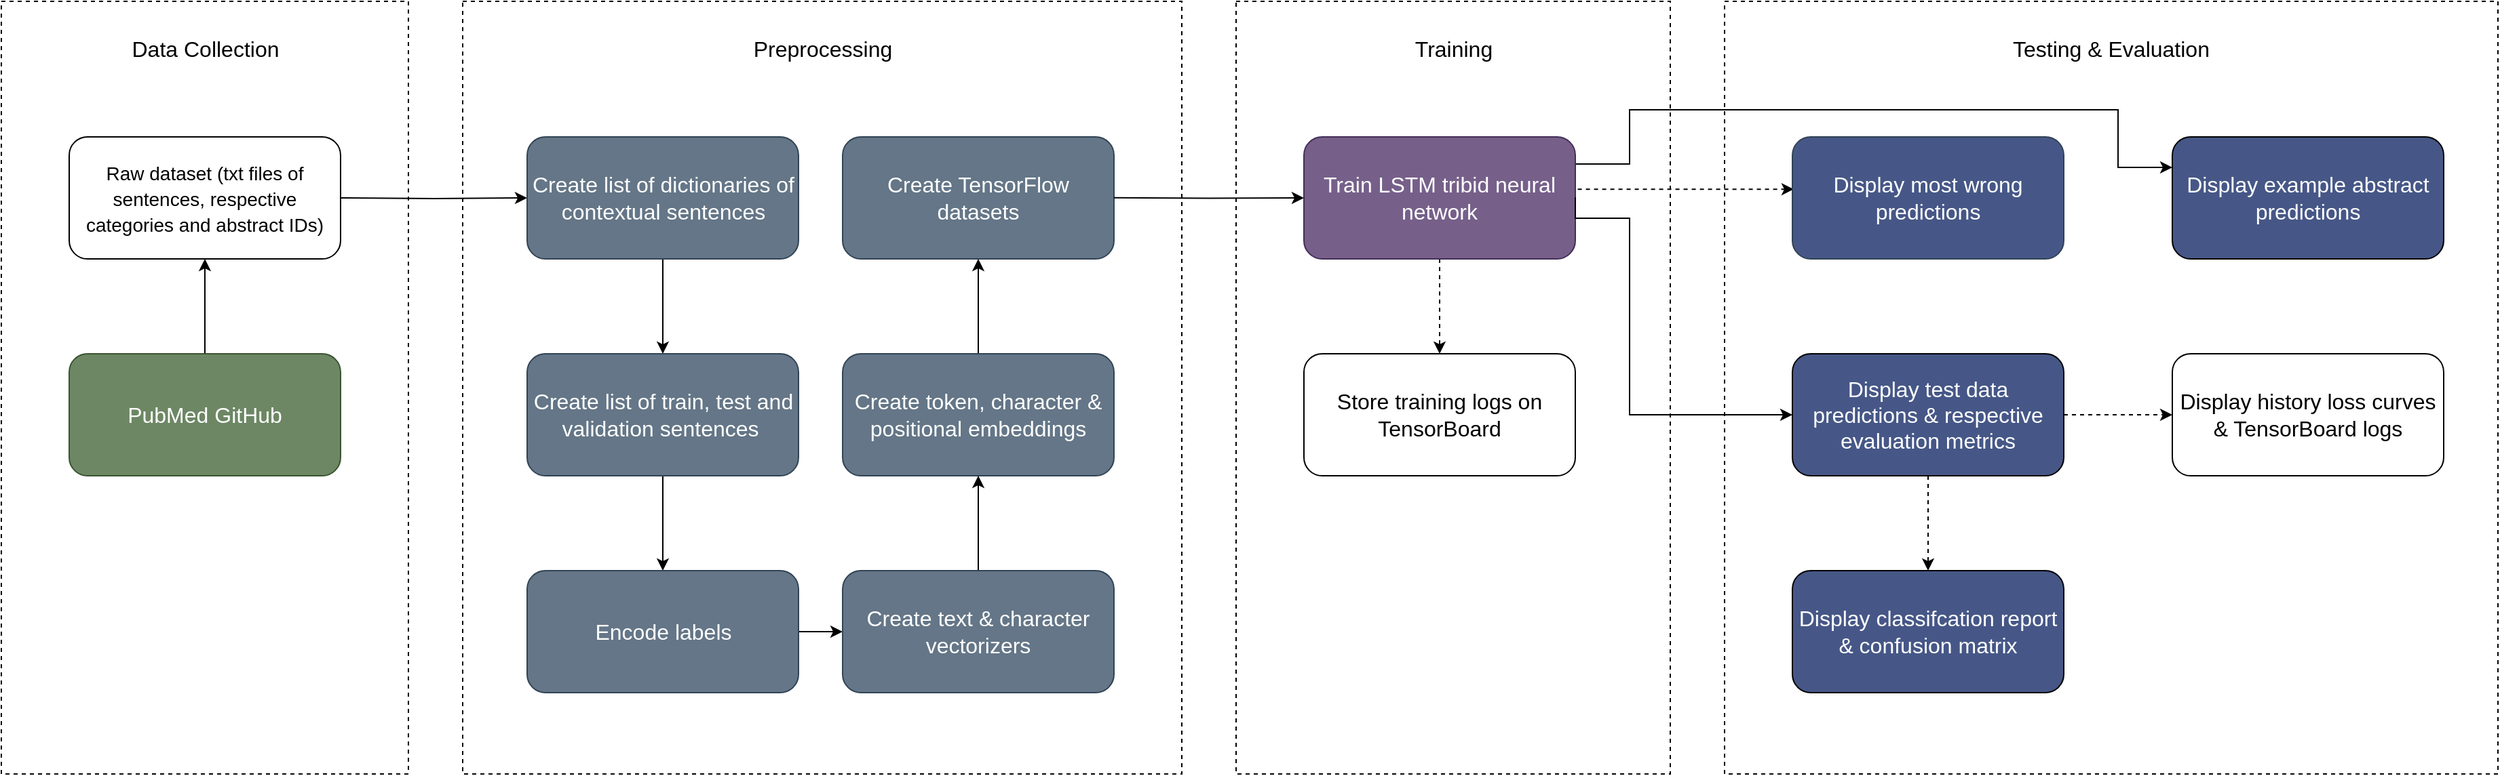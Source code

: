 <mxfile version="20.3.0" type="device"><diagram id="GwXJFoenjYr63GUCS37S" name="Page-1"><mxGraphModel dx="280" dy="519" grid="1" gridSize="10" guides="1" tooltips="1" connect="1" arrows="1" fold="1" page="1" pageScale="1" pageWidth="850" pageHeight="1100" math="0" shadow="0"><root><mxCell id="0"/><mxCell id="1" parent="0"/><mxCell id="N_rcBl9KFRwWSutVJVqL-61" value="" style="rounded=0;whiteSpace=wrap;html=1;dashed=1;fontSize=16;fillColor=default;" vertex="1" parent="1"><mxGeometry x="1350" y="200" width="570" height="570" as="geometry"/></mxCell><mxCell id="N_rcBl9KFRwWSutVJVqL-60" value="" style="rounded=0;whiteSpace=wrap;html=1;dashed=1;fontSize=16;fillColor=default;" vertex="1" parent="1"><mxGeometry x="990" y="200" width="320" height="570" as="geometry"/></mxCell><mxCell id="N_rcBl9KFRwWSutVJVqL-59" value="" style="rounded=0;whiteSpace=wrap;html=1;dashed=1;fontSize=16;fillColor=default;" vertex="1" parent="1"><mxGeometry x="420" y="200" width="530" height="570" as="geometry"/></mxCell><mxCell id="N_rcBl9KFRwWSutVJVqL-58" value="" style="rounded=0;whiteSpace=wrap;html=1;dashed=1;fontSize=16;fillColor=default;" vertex="1" parent="1"><mxGeometry x="80" y="200" width="300" height="570" as="geometry"/></mxCell><mxCell id="N_rcBl9KFRwWSutVJVqL-21" style="edgeStyle=orthogonalEdgeStyle;rounded=0;orthogonalLoop=1;jettySize=auto;html=1;exitX=1;exitY=0.5;exitDx=0;exitDy=0;entryX=0;entryY=0.5;entryDx=0;entryDy=0;fontSize=16;" edge="1" parent="1" target="N_rcBl9KFRwWSutVJVqL-12"><mxGeometry relative="1" as="geometry"><mxPoint x="330" y="345" as="sourcePoint"/></mxGeometry></mxCell><mxCell id="N_rcBl9KFRwWSutVJVqL-10" value="" style="edgeStyle=orthogonalEdgeStyle;rounded=0;orthogonalLoop=1;jettySize=auto;html=1;" edge="1" parent="1" source="N_rcBl9KFRwWSutVJVqL-6"><mxGeometry relative="1" as="geometry"><mxPoint x="230" y="390" as="targetPoint"/></mxGeometry></mxCell><mxCell id="N_rcBl9KFRwWSutVJVqL-6" value="&lt;font style=&quot;font-size: 16px;&quot;&gt;PubMed GitHub&lt;/font&gt;" style="rounded=1;whiteSpace=wrap;html=1;fillColor=#6d8764;fontColor=#ffffff;strokeColor=#3A5431;" vertex="1" parent="1"><mxGeometry x="130" y="460" width="200" height="90" as="geometry"/></mxCell><mxCell id="N_rcBl9KFRwWSutVJVqL-8" value="Data Collection" style="text;html=1;strokeColor=none;fillColor=none;align=center;verticalAlign=middle;whiteSpace=wrap;rounded=0;fontSize=16;" vertex="1" parent="1"><mxGeometry x="162.5" y="220" width="135" height="30" as="geometry"/></mxCell><mxCell id="N_rcBl9KFRwWSutVJVqL-11" value="Preprocessing" style="text;html=1;strokeColor=none;fillColor=none;align=center;verticalAlign=middle;whiteSpace=wrap;rounded=0;fontSize=16;" vertex="1" parent="1"><mxGeometry x="617.5" y="220" width="135" height="30" as="geometry"/></mxCell><mxCell id="N_rcBl9KFRwWSutVJVqL-24" value="" style="edgeStyle=orthogonalEdgeStyle;rounded=0;orthogonalLoop=1;jettySize=auto;html=1;fontSize=16;" edge="1" parent="1" source="N_rcBl9KFRwWSutVJVqL-12" target="N_rcBl9KFRwWSutVJVqL-13"><mxGeometry relative="1" as="geometry"/></mxCell><mxCell id="N_rcBl9KFRwWSutVJVqL-12" value="&lt;font style=&quot;font-size: 16px;&quot;&gt;Create list of dictionaries of contextual&amp;nbsp;&lt;/font&gt;&lt;span style=&quot;font-size: 16px;&quot;&gt;sentences&lt;/span&gt;" style="rounded=1;whiteSpace=wrap;html=1;fillColor=#647687;fontColor=#ffffff;strokeColor=#314354;" vertex="1" parent="1"><mxGeometry x="467.5" y="300" width="200" height="90" as="geometry"/></mxCell><mxCell id="N_rcBl9KFRwWSutVJVqL-25" value="" style="edgeStyle=orthogonalEdgeStyle;rounded=0;orthogonalLoop=1;jettySize=auto;html=1;fontSize=16;" edge="1" parent="1" source="N_rcBl9KFRwWSutVJVqL-13" target="N_rcBl9KFRwWSutVJVqL-14"><mxGeometry relative="1" as="geometry"/></mxCell><mxCell id="N_rcBl9KFRwWSutVJVqL-13" value="&lt;span style=&quot;font-size: 16px;&quot;&gt;Create list of train, test and validation sentences&amp;nbsp;&lt;/span&gt;" style="rounded=1;whiteSpace=wrap;html=1;fillColor=#647687;fontColor=#ffffff;strokeColor=#314354;" vertex="1" parent="1"><mxGeometry x="467.5" y="460" width="200" height="90" as="geometry"/></mxCell><mxCell id="N_rcBl9KFRwWSutVJVqL-26" value="" style="edgeStyle=orthogonalEdgeStyle;rounded=0;orthogonalLoop=1;jettySize=auto;html=1;fontSize=16;" edge="1" parent="1" source="N_rcBl9KFRwWSutVJVqL-14" target="N_rcBl9KFRwWSutVJVqL-17"><mxGeometry relative="1" as="geometry"/></mxCell><mxCell id="N_rcBl9KFRwWSutVJVqL-14" value="&lt;span style=&quot;font-size: 16px;&quot;&gt;Encode labels&lt;/span&gt;" style="rounded=1;whiteSpace=wrap;html=1;fillColor=#647687;fontColor=#ffffff;strokeColor=#314354;" vertex="1" parent="1"><mxGeometry x="467.5" y="620" width="200" height="90" as="geometry"/></mxCell><mxCell id="N_rcBl9KFRwWSutVJVqL-15" value="&lt;span style=&quot;font-size: 16px;&quot;&gt;Create TensorFlow datasets&lt;/span&gt;" style="rounded=1;whiteSpace=wrap;html=1;fillColor=#647687;fontColor=#ffffff;strokeColor=#314354;" vertex="1" parent="1"><mxGeometry x="700" y="300" width="200" height="90" as="geometry"/></mxCell><mxCell id="N_rcBl9KFRwWSutVJVqL-28" value="" style="edgeStyle=orthogonalEdgeStyle;rounded=0;orthogonalLoop=1;jettySize=auto;html=1;fontSize=16;" edge="1" parent="1" source="N_rcBl9KFRwWSutVJVqL-16" target="N_rcBl9KFRwWSutVJVqL-15"><mxGeometry relative="1" as="geometry"/></mxCell><mxCell id="N_rcBl9KFRwWSutVJVqL-16" value="&lt;span style=&quot;font-size: 16px;&quot;&gt;Create token, character &amp;amp; positional embeddings&lt;/span&gt;" style="rounded=1;whiteSpace=wrap;html=1;fillColor=#647687;fontColor=#ffffff;strokeColor=#314354;" vertex="1" parent="1"><mxGeometry x="700" y="460" width="200" height="90" as="geometry"/></mxCell><mxCell id="N_rcBl9KFRwWSutVJVqL-27" value="" style="edgeStyle=orthogonalEdgeStyle;rounded=0;orthogonalLoop=1;jettySize=auto;html=1;fontSize=16;" edge="1" parent="1" source="N_rcBl9KFRwWSutVJVqL-17" target="N_rcBl9KFRwWSutVJVqL-16"><mxGeometry relative="1" as="geometry"/></mxCell><mxCell id="N_rcBl9KFRwWSutVJVqL-17" value="&lt;span style=&quot;font-size: 16px;&quot;&gt;Create text &amp;amp; character vectorizers&lt;/span&gt;" style="rounded=1;whiteSpace=wrap;html=1;fillColor=#647687;fontColor=#ffffff;strokeColor=#314354;" vertex="1" parent="1"><mxGeometry x="700" y="620" width="200" height="90" as="geometry"/></mxCell><mxCell id="N_rcBl9KFRwWSutVJVqL-29" value="Training" style="text;html=1;strokeColor=none;fillColor=none;align=center;verticalAlign=middle;whiteSpace=wrap;rounded=0;fontSize=16;" vertex="1" parent="1"><mxGeometry x="1082.5" y="220" width="135" height="30" as="geometry"/></mxCell><mxCell id="N_rcBl9KFRwWSutVJVqL-30" value="" style="edgeStyle=orthogonalEdgeStyle;rounded=0;orthogonalLoop=1;jettySize=auto;html=1;fontSize=16;strokeColor=default;dashed=1;" edge="1" source="N_rcBl9KFRwWSutVJVqL-31" target="N_rcBl9KFRwWSutVJVqL-33" parent="1"><mxGeometry relative="1" as="geometry"/></mxCell><mxCell id="N_rcBl9KFRwWSutVJVqL-52" style="edgeStyle=orthogonalEdgeStyle;rounded=0;orthogonalLoop=1;jettySize=auto;html=1;exitX=1;exitY=0.25;exitDx=0;exitDy=0;entryX=0;entryY=0.25;entryDx=0;entryDy=0;strokeColor=default;fontSize=16;jumpStyle=arc;" edge="1" parent="1" source="N_rcBl9KFRwWSutVJVqL-31" target="N_rcBl9KFRwWSutVJVqL-49"><mxGeometry relative="1" as="geometry"><Array as="points"><mxPoint x="1240" y="320"/><mxPoint x="1280" y="320"/><mxPoint x="1280" y="280"/><mxPoint x="1640" y="280"/><mxPoint x="1640" y="323"/></Array></mxGeometry></mxCell><mxCell id="N_rcBl9KFRwWSutVJVqL-57" value="" style="edgeStyle=orthogonalEdgeStyle;rounded=0;jumpStyle=arc;orthogonalLoop=1;jettySize=auto;html=1;dashed=1;strokeColor=default;fontSize=16;exitX=1.009;exitY=0.429;exitDx=0;exitDy=0;exitPerimeter=0;entryX=0.005;entryY=0.429;entryDx=0;entryDy=0;entryPerimeter=0;" edge="1" parent="1" source="N_rcBl9KFRwWSutVJVqL-31" target="N_rcBl9KFRwWSutVJVqL-55"><mxGeometry relative="1" as="geometry"><mxPoint x="1360" y="345" as="targetPoint"/></mxGeometry></mxCell><mxCell id="N_rcBl9KFRwWSutVJVqL-31" value="&lt;font style=&quot;font-size: 16px;&quot;&gt;Train LSTM tribid neural network&lt;/font&gt;" style="rounded=1;whiteSpace=wrap;html=1;fillColor=#76608a;fontColor=#ffffff;strokeColor=#432D57;" vertex="1" parent="1"><mxGeometry x="1040" y="300" width="200" height="90" as="geometry"/></mxCell><mxCell id="N_rcBl9KFRwWSutVJVqL-33" value="&lt;span style=&quot;font-size: 16px;&quot;&gt;Store training logs on TensorBoard&lt;/span&gt;" style="rounded=1;whiteSpace=wrap;html=1;fillColor=none;fontColor=#000000;strokeColor=#000000;" vertex="1" parent="1"><mxGeometry x="1040" y="460" width="200" height="90" as="geometry"/></mxCell><mxCell id="N_rcBl9KFRwWSutVJVqL-37" value="" style="edgeStyle=orthogonalEdgeStyle;rounded=0;orthogonalLoop=1;jettySize=auto;html=1;fontSize=16;" edge="1" target="N_rcBl9KFRwWSutVJVqL-36" parent="1"><mxGeometry relative="1" as="geometry"><mxPoint x="1372.5" y="460" as="sourcePoint"/></mxGeometry></mxCell><mxCell id="N_rcBl9KFRwWSutVJVqL-39" value="" style="edgeStyle=orthogonalEdgeStyle;rounded=0;orthogonalLoop=1;jettySize=auto;html=1;fontSize=16;" edge="1" target="N_rcBl9KFRwWSutVJVqL-38" parent="1"><mxGeometry relative="1" as="geometry"><mxPoint x="1372.5" y="620" as="sourcePoint"/></mxGeometry></mxCell><mxCell id="N_rcBl9KFRwWSutVJVqL-41" style="edgeStyle=orthogonalEdgeStyle;rounded=0;orthogonalLoop=1;jettySize=auto;html=1;exitX=1;exitY=0.5;exitDx=0;exitDy=0;entryX=0;entryY=0.5;entryDx=0;entryDy=0;fontSize=16;" edge="1" parent="1" target="N_rcBl9KFRwWSutVJVqL-31"><mxGeometry relative="1" as="geometry"><mxPoint x="900.0" y="344.82" as="sourcePoint"/><mxPoint x="1057.5" y="344.82" as="targetPoint"/></mxGeometry></mxCell><mxCell id="N_rcBl9KFRwWSutVJVqL-42" value="Testing &amp;amp; Evaluation" style="text;html=1;strokeColor=none;fillColor=none;align=center;verticalAlign=middle;whiteSpace=wrap;rounded=0;fontSize=16;" vertex="1" parent="1"><mxGeometry x="1551.25" y="220" width="167.5" height="30" as="geometry"/></mxCell><mxCell id="N_rcBl9KFRwWSutVJVqL-44" value="&lt;font style=&quot;font-size: 16px;&quot;&gt;Display history loss curves &amp;amp; TensorBoard logs&lt;/font&gt;" style="rounded=1;whiteSpace=wrap;html=1;fillColor=none;" vertex="1" parent="1"><mxGeometry x="1680" y="460" width="200" height="90" as="geometry"/></mxCell><mxCell id="N_rcBl9KFRwWSutVJVqL-53" value="" style="edgeStyle=orthogonalEdgeStyle;rounded=0;orthogonalLoop=1;jettySize=auto;html=1;strokeColor=default;fontSize=16;dashed=1;" edge="1" parent="1" source="N_rcBl9KFRwWSutVJVqL-45" target="N_rcBl9KFRwWSutVJVqL-48"><mxGeometry relative="1" as="geometry"/></mxCell><mxCell id="N_rcBl9KFRwWSutVJVqL-54" value="" style="edgeStyle=orthogonalEdgeStyle;rounded=0;orthogonalLoop=1;jettySize=auto;html=1;dashed=1;strokeColor=default;fontSize=16;" edge="1" parent="1" source="N_rcBl9KFRwWSutVJVqL-45" target="N_rcBl9KFRwWSutVJVqL-44"><mxGeometry relative="1" as="geometry"/></mxCell><mxCell id="N_rcBl9KFRwWSutVJVqL-45" value="&lt;span style=&quot;font-size: 16px;&quot;&gt;Display test data predictions &amp;amp; respective evaluation metrics&lt;br&gt;&lt;/span&gt;" style="rounded=1;whiteSpace=wrap;html=1;fillColor=#465787;fontColor=#FFFFFF;" vertex="1" parent="1"><mxGeometry x="1400" y="460" width="200" height="90" as="geometry"/></mxCell><mxCell id="N_rcBl9KFRwWSutVJVqL-47" style="edgeStyle=orthogonalEdgeStyle;rounded=0;orthogonalLoop=1;jettySize=auto;html=1;exitX=1;exitY=0.5;exitDx=0;exitDy=0;entryX=0;entryY=0.5;entryDx=0;entryDy=0;fontSize=16;" edge="1" parent="1" target="N_rcBl9KFRwWSutVJVqL-45"><mxGeometry relative="1" as="geometry"><mxPoint x="1240" y="344.52" as="sourcePoint"/><mxPoint x="1397.5" y="344.52" as="targetPoint"/><Array as="points"><mxPoint x="1240" y="360"/><mxPoint x="1280" y="360"/><mxPoint x="1280" y="505"/></Array></mxGeometry></mxCell><mxCell id="N_rcBl9KFRwWSutVJVqL-48" value="&lt;span style=&quot;font-size: 16px;&quot;&gt;Display classifcation report &amp;amp; confusion matrix&lt;/span&gt;" style="rounded=1;whiteSpace=wrap;html=1;fillColor=#465787;fontColor=#FFFFFF;" vertex="1" parent="1"><mxGeometry x="1400" y="620" width="200" height="90" as="geometry"/></mxCell><mxCell id="N_rcBl9KFRwWSutVJVqL-49" value="&lt;span style=&quot;font-size: 16px;&quot;&gt;Display example abstract predictions&lt;br&gt;&lt;/span&gt;" style="rounded=1;whiteSpace=wrap;html=1;fillColor=#465787;fontColor=#FFFFFF;" vertex="1" parent="1"><mxGeometry x="1680" y="300" width="200" height="90" as="geometry"/></mxCell><mxCell id="N_rcBl9KFRwWSutVJVqL-55" value="&lt;span style=&quot;font-size: 16px;&quot;&gt;Display most wrong predictions&lt;br&gt;&lt;/span&gt;" style="rounded=1;whiteSpace=wrap;html=1;fillColor=#465787;fontColor=#ffffff;strokeColor=#314354;" vertex="1" parent="1"><mxGeometry x="1400" y="300" width="200" height="90" as="geometry"/></mxCell><mxCell id="N_rcBl9KFRwWSutVJVqL-62" value="&lt;span style=&quot;font-size: 14px;&quot;&gt;&lt;font color=&quot;#000000&quot;&gt;Raw dataset (txt files of sentences, respective categories and abstract IDs)&lt;/font&gt;&lt;/span&gt;" style="rounded=1;whiteSpace=wrap;html=1;strokeColor=#000000;fontSize=16;fontColor=#FFFFFF;fillColor=none;" vertex="1" parent="1"><mxGeometry x="130" y="300" width="200" height="90" as="geometry"/></mxCell></root></mxGraphModel></diagram></mxfile>